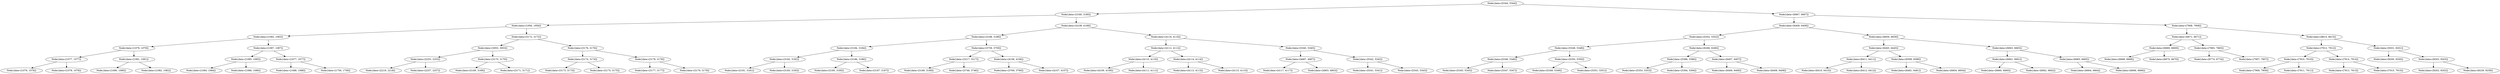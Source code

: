 digraph G{
1001170585 [label="Node{data=[5344, 5344]}"]
1001170585 -> 406625069
406625069 [label="Node{data=[3180, 3180]}"]
406625069 -> 226726988
226726988 [label="Node{data=[1956, 1956]}"]
226726988 -> 1126607070
1126607070 [label="Node{data=[1083, 1083]}"]
1126607070 -> 501237325
501237325 [label="Node{data=[1079, 1079]}"]
501237325 -> 1643725615
1643725615 [label="Node{data=[1077, 1077]}"]
1643725615 -> 1892260520
1892260520 [label="Node{data=[1076, 1076]}"]
1643725615 -> 106933303
106933303 [label="Node{data=[1078, 1078]}"]
501237325 -> 420626591
420626591 [label="Node{data=[1081, 1081]}"]
420626591 -> 844732585
844732585 [label="Node{data=[1080, 1080]}"]
420626591 -> 242829456
242829456 [label="Node{data=[1082, 1082]}"]
1126607070 -> 1966895996
1966895996 [label="Node{data=[1087, 1087]}"]
1966895996 -> 2124530684
2124530684 [label="Node{data=[1085, 1085]}"]
2124530684 -> 4423761
4423761 [label="Node{data=[1084, 1084]}"]
2124530684 -> 1144681729
1144681729 [label="Node{data=[1086, 1086]}"]
1966895996 -> 1384860009
1384860009 [label="Node{data=[1677, 1677]}"]
1384860009 -> 575004391
575004391 [label="Node{data=[1088, 1088]}"]
1384860009 -> 1041798134
1041798134 [label="Node{data=[1756, 1756]}"]
226726988 -> 689797961
689797961 [label="Node{data=[3172, 3172]}"]
689797961 -> 567652098
567652098 [label="Node{data=[3053, 3053]}"]
567652098 -> 762048313
762048313 [label="Node{data=[2253, 2253]}"]
762048313 -> 1461083713
1461083713 [label="Node{data=[2218, 2218]}"]
762048313 -> 361996505
361996505 [label="Node{data=[2257, 2257]}"]
567652098 -> 422752470
422752470 [label="Node{data=[3170, 3170]}"]
422752470 -> 1808959214
1808959214 [label="Node{data=[3169, 3169]}"]
422752470 -> 248719747
248719747 [label="Node{data=[3171, 3171]}"]
689797961 -> 114218472
114218472 [label="Node{data=[3176, 3176]}"]
114218472 -> 183923175
183923175 [label="Node{data=[3174, 3174]}"]
183923175 -> 1970037665
1970037665 [label="Node{data=[3173, 3173]}"]
183923175 -> 1650770878
1650770878 [label="Node{data=[3175, 3175]}"]
114218472 -> 318057359
318057359 [label="Node{data=[3178, 3178]}"]
318057359 -> 724900223
724900223 [label="Node{data=[3177, 3177]}"]
318057359 -> 1028789971
1028789971 [label="Node{data=[3179, 3179]}"]
406625069 -> 2045725684
2045725684 [label="Node{data=[4108, 4108]}"]
2045725684 -> 1123925525
1123925525 [label="Node{data=[3188, 3188]}"]
1123925525 -> 1090566612
1090566612 [label="Node{data=[3184, 3184]}"]
1090566612 -> 1825164201
1825164201 [label="Node{data=[3182, 3182]}"]
1825164201 -> 1870302511
1870302511 [label="Node{data=[3181, 3181]}"]
1825164201 -> 1079544771
1079544771 [label="Node{data=[3183, 3183]}"]
1090566612 -> 72500229
72500229 [label="Node{data=[3186, 3186]}"]
72500229 -> 644109221
644109221 [label="Node{data=[3185, 3185]}"]
72500229 -> 491561395
491561395 [label="Node{data=[3187, 3187]}"]
1123925525 -> 424552266
424552266 [label="Node{data=[3759, 3759]}"]
424552266 -> 262810122
262810122 [label="Node{data=[3217, 3217]}"]
262810122 -> 198682913
198682913 [label="Node{data=[3189, 3189]}"]
262810122 -> 1936638161
1936638161 [label="Node{data=[3746, 3746]}"]
424552266 -> 468897153
468897153 [label="Node{data=[4106, 4106]}"]
468897153 -> 1163288207
1163288207 [label="Node{data=[3769, 3769]}"]
468897153 -> 1946057125
1946057125 [label="Node{data=[4107, 4107]}"]
2045725684 -> 1989363523
1989363523 [label="Node{data=[4116, 4116]}"]
1989363523 -> 2063598293
2063598293 [label="Node{data=[4112, 4112]}"]
2063598293 -> 215324956
215324956 [label="Node{data=[4110, 4110]}"]
215324956 -> 216459890
216459890 [label="Node{data=[4109, 4109]}"]
215324956 -> 1612910066
1612910066 [label="Node{data=[4111, 4111]}"]
2063598293 -> 466529673
466529673 [label="Node{data=[4114, 4114]}"]
466529673 -> 1005832853
1005832853 [label="Node{data=[4113, 4113]}"]
466529673 -> 16581347
16581347 [label="Node{data=[4115, 4115]}"]
1989363523 -> 2018100115
2018100115 [label="Node{data=[5340, 5340]}"]
2018100115 -> 377850870
377850870 [label="Node{data=[4687, 4687]}"]
377850870 -> 864505041
864505041 [label="Node{data=[4117, 4117]}"]
377850870 -> 1527097944
1527097944 [label="Node{data=[4803, 4803]}"]
2018100115 -> 1835450352
1835450352 [label="Node{data=[5342, 5342]}"]
1835450352 -> 1468416913
1468416913 [label="Node{data=[5341, 5341]}"]
1835450352 -> 1592687732
1592687732 [label="Node{data=[5343, 5343]}"]
1001170585 -> 676285083
676285083 [label="Node{data=[6667, 6667]}"]
676285083 -> 1880029533
1880029533 [label="Node{data=[6409, 6409]}"]
1880029533 -> 359769606
359769606 [label="Node{data=[5352, 5352]}"]
359769606 -> 944858368
944858368 [label="Node{data=[5348, 5348]}"]
944858368 -> 1788410627
1788410627 [label="Node{data=[5346, 5346]}"]
1788410627 -> 1834689308
1834689308 [label="Node{data=[5345, 5345]}"]
1788410627 -> 1963129127
1963129127 [label="Node{data=[5347, 5347]}"]
944858368 -> 1179184098
1179184098 [label="Node{data=[5350, 5350]}"]
1179184098 -> 1805992139
1805992139 [label="Node{data=[5349, 5349]}"]
1179184098 -> 1599266144
1599266144 [label="Node{data=[5351, 5351]}"]
359769606 -> 1039916140
1039916140 [label="Node{data=[6266, 6266]}"]
1039916140 -> 1022179274
1022179274 [label="Node{data=[5386, 5386]}"]
1022179274 -> 2106559364
2106559364 [label="Node{data=[5353, 5353]}"]
1022179274 -> 889188488
889188488 [label="Node{data=[5394, 5394]}"]
1039916140 -> 1459901127
1459901127 [label="Node{data=[6407, 6407]}"]
1459901127 -> 33717386
33717386 [label="Node{data=[6406, 6406]}"]
1459901127 -> 55579877
55579877 [label="Node{data=[6408, 6408]}"]
1880029533 -> 1222696887
1222696887 [label="Node{data=[6659, 6659]}"]
1222696887 -> 1032273414
1032273414 [label="Node{data=[6445, 6445]}"]
1032273414 -> 753988368
753988368 [label="Node{data=[6411, 6411]}"]
753988368 -> 797191511
797191511 [label="Node{data=[6410, 6410]}"]
753988368 -> 1633112695
1633112695 [label="Node{data=[6412, 6412]}"]
1032273414 -> 1696872277
1696872277 [label="Node{data=[6599, 6599]}"]
1696872277 -> 1315385490
1315385490 [label="Node{data=[6481, 6481]}"]
1696872277 -> 1082610332
1082610332 [label="Node{data=[6604, 6604]}"]
1222696887 -> 454583313
454583313 [label="Node{data=[6663, 6663]}"]
454583313 -> 1598191288
1598191288 [label="Node{data=[6661, 6661]}"]
1598191288 -> 676740706
676740706 [label="Node{data=[6660, 6660]}"]
1598191288 -> 1388284486
1388284486 [label="Node{data=[6662, 6662]}"]
454583313 -> 182408428
182408428 [label="Node{data=[6665, 6665]}"]
182408428 -> 1180964025
1180964025 [label="Node{data=[6664, 6664]}"]
182408428 -> 1608030009
1608030009 [label="Node{data=[6666, 6666]}"]
676285083 -> 1906035518
1906035518 [label="Node{data=[7908, 7908]}"]
1906035518 -> 18061781
18061781 [label="Node{data=[6671, 6671]}"]
18061781 -> 1739883666
1739883666 [label="Node{data=[6669, 6669]}"]
1739883666 -> 2085533186
2085533186 [label="Node{data=[6668, 6668]}"]
1739883666 -> 1403211918
1403211918 [label="Node{data=[6670, 6670]}"]
18061781 -> 1323542046
1323542046 [label="Node{data=[7865, 7865]}"]
1323542046 -> 229649220
229649220 [label="Node{data=[6774, 6774]}"]
1323542046 -> 80175702
80175702 [label="Node{data=[7907, 7907]}"]
1906035518 -> 1294558560
1294558560 [label="Node{data=[8615, 8615]}"]
1294558560 -> 514455949
514455949 [label="Node{data=[7912, 7912]}"]
514455949 -> 307170071
307170071 [label="Node{data=[7910, 7910]}"]
307170071 -> 765796058
765796058 [label="Node{data=[7909, 7909]}"]
307170071 -> 723610731
723610731 [label="Node{data=[7911, 7911]}"]
514455949 -> 2056625427
2056625427 [label="Node{data=[7914, 7914]}"]
2056625427 -> 275261157
275261157 [label="Node{data=[7913, 7913]}"]
2056625427 -> 364820988
364820988 [label="Node{data=[7915, 7915]}"]
1294558560 -> 903666964
903666964 [label="Node{data=[9201, 9201]}"]
903666964 -> 1677177785
1677177785 [label="Node{data=[9200, 9200]}"]
903666964 -> 855244332
855244332 [label="Node{data=[9203, 9203]}"]
855244332 -> 1390985430
1390985430 [label="Node{data=[9202, 9202]}"]
855244332 -> 26186722
26186722 [label="Node{data=[9239, 9239]}"]
}